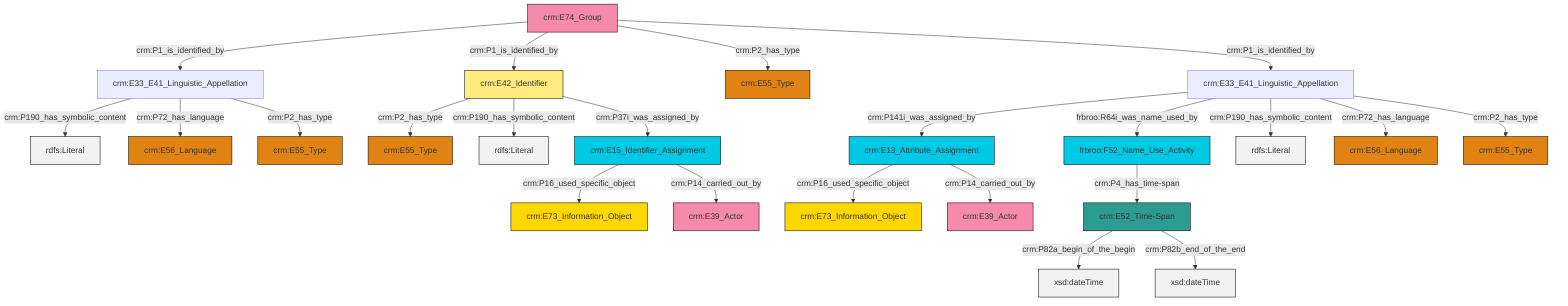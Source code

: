 graph TD
classDef Literal fill:#f2f2f2,stroke:#000000;
classDef CRM_Entity fill:#FFFFFF,stroke:#000000;
classDef Temporal_Entity fill:#00C9E6, stroke:#000000;
classDef Type fill:#E18312, stroke:#000000;
classDef Time-Span fill:#2C9C91, stroke:#000000;
classDef Appellation fill:#FFEB7F, stroke:#000000;
classDef Place fill:#008836, stroke:#000000;
classDef Persistent_Item fill:#B266B2, stroke:#000000;
classDef Conceptual_Object fill:#FFD700, stroke:#000000;
classDef Physical_Thing fill:#D2B48C, stroke:#000000;
classDef Actor fill:#f58aad, stroke:#000000;
classDef PC_Classes fill:#4ce600, stroke:#000000;
classDef Multi fill:#cccccc,stroke:#000000;

0["crm:E33_E41_Linguistic_Appellation"]:::Default -->|crm:P190_has_symbolic_content| 1[rdfs:Literal]:::Literal
3["crm:E13_Attribute_Assignment"]:::Temporal_Entity -->|crm:P16_used_specific_object| 4["crm:E73_Information_Object"]:::Conceptual_Object
0["crm:E33_E41_Linguistic_Appellation"]:::Default -->|crm:P72_has_language| 5["crm:E56_Language"]:::Type
6["crm:E33_E41_Linguistic_Appellation"]:::Default -->|crm:P141i_was_assigned_by| 3["crm:E13_Attribute_Assignment"]:::Temporal_Entity
6["crm:E33_E41_Linguistic_Appellation"]:::Default -->|frbroo:R64i_was_name_used_by| 8["frbroo:F52_Name_Use_Activity"]:::Temporal_Entity
9["crm:E74_Group"]:::Actor -->|crm:P1_is_identified_by| 0["crm:E33_E41_Linguistic_Appellation"]:::Default
10["crm:E15_Identifier_Assignment"]:::Temporal_Entity -->|crm:P16_used_specific_object| 11["crm:E73_Information_Object"]:::Conceptual_Object
0["crm:E33_E41_Linguistic_Appellation"]:::Default -->|crm:P2_has_type| 12["crm:E55_Type"]:::Type
14["crm:E52_Time-Span"]:::Time-Span -->|crm:P82a_begin_of_the_begin| 15[xsd:dateTime]:::Literal
6["crm:E33_E41_Linguistic_Appellation"]:::Default -->|crm:P190_has_symbolic_content| 16[rdfs:Literal]:::Literal
6["crm:E33_E41_Linguistic_Appellation"]:::Default -->|crm:P72_has_language| 17["crm:E56_Language"]:::Type
14["crm:E52_Time-Span"]:::Time-Span -->|crm:P82b_end_of_the_end| 18[xsd:dateTime]:::Literal
9["crm:E74_Group"]:::Actor -->|crm:P1_is_identified_by| 19["crm:E42_Identifier"]:::Appellation
6["crm:E33_E41_Linguistic_Appellation"]:::Default -->|crm:P2_has_type| 23["crm:E55_Type"]:::Type
10["crm:E15_Identifier_Assignment"]:::Temporal_Entity -->|crm:P14_carried_out_by| 26["crm:E39_Actor"]:::Actor
19["crm:E42_Identifier"]:::Appellation -->|crm:P2_has_type| 20["crm:E55_Type"]:::Type
19["crm:E42_Identifier"]:::Appellation -->|crm:P190_has_symbolic_content| 33[rdfs:Literal]:::Literal
8["frbroo:F52_Name_Use_Activity"]:::Temporal_Entity -->|crm:P4_has_time-span| 14["crm:E52_Time-Span"]:::Time-Span
19["crm:E42_Identifier"]:::Appellation -->|crm:P37i_was_assigned_by| 10["crm:E15_Identifier_Assignment"]:::Temporal_Entity
9["crm:E74_Group"]:::Actor -->|crm:P2_has_type| 35["crm:E55_Type"]:::Type
3["crm:E13_Attribute_Assignment"]:::Temporal_Entity -->|crm:P14_carried_out_by| 24["crm:E39_Actor"]:::Actor
9["crm:E74_Group"]:::Actor -->|crm:P1_is_identified_by| 6["crm:E33_E41_Linguistic_Appellation"]:::Default